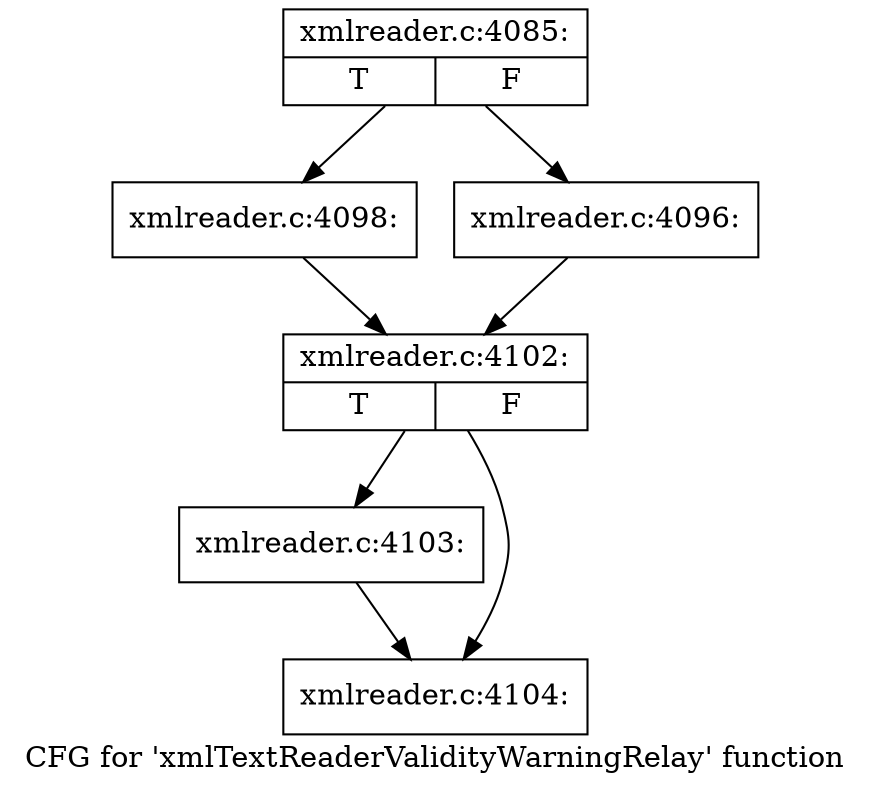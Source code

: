 digraph "CFG for 'xmlTextReaderValidityWarningRelay' function" {
	label="CFG for 'xmlTextReaderValidityWarningRelay' function";

	Node0x48b78f0 [shape=record,label="{xmlreader.c:4085:|{<s0>T|<s1>F}}"];
	Node0x48b78f0 -> Node0x48bd390;
	Node0x48b78f0 -> Node0x48bd2f0;
	Node0x48bd2f0 [shape=record,label="{xmlreader.c:4096:}"];
	Node0x48bd2f0 -> Node0x48bd340;
	Node0x48bd390 [shape=record,label="{xmlreader.c:4098:}"];
	Node0x48bd390 -> Node0x48bd340;
	Node0x48bd340 [shape=record,label="{xmlreader.c:4102:|{<s0>T|<s1>F}}"];
	Node0x48bd340 -> Node0x48be120;
	Node0x48bd340 -> Node0x48be170;
	Node0x48be120 [shape=record,label="{xmlreader.c:4103:}"];
	Node0x48be120 -> Node0x48be170;
	Node0x48be170 [shape=record,label="{xmlreader.c:4104:}"];
}
